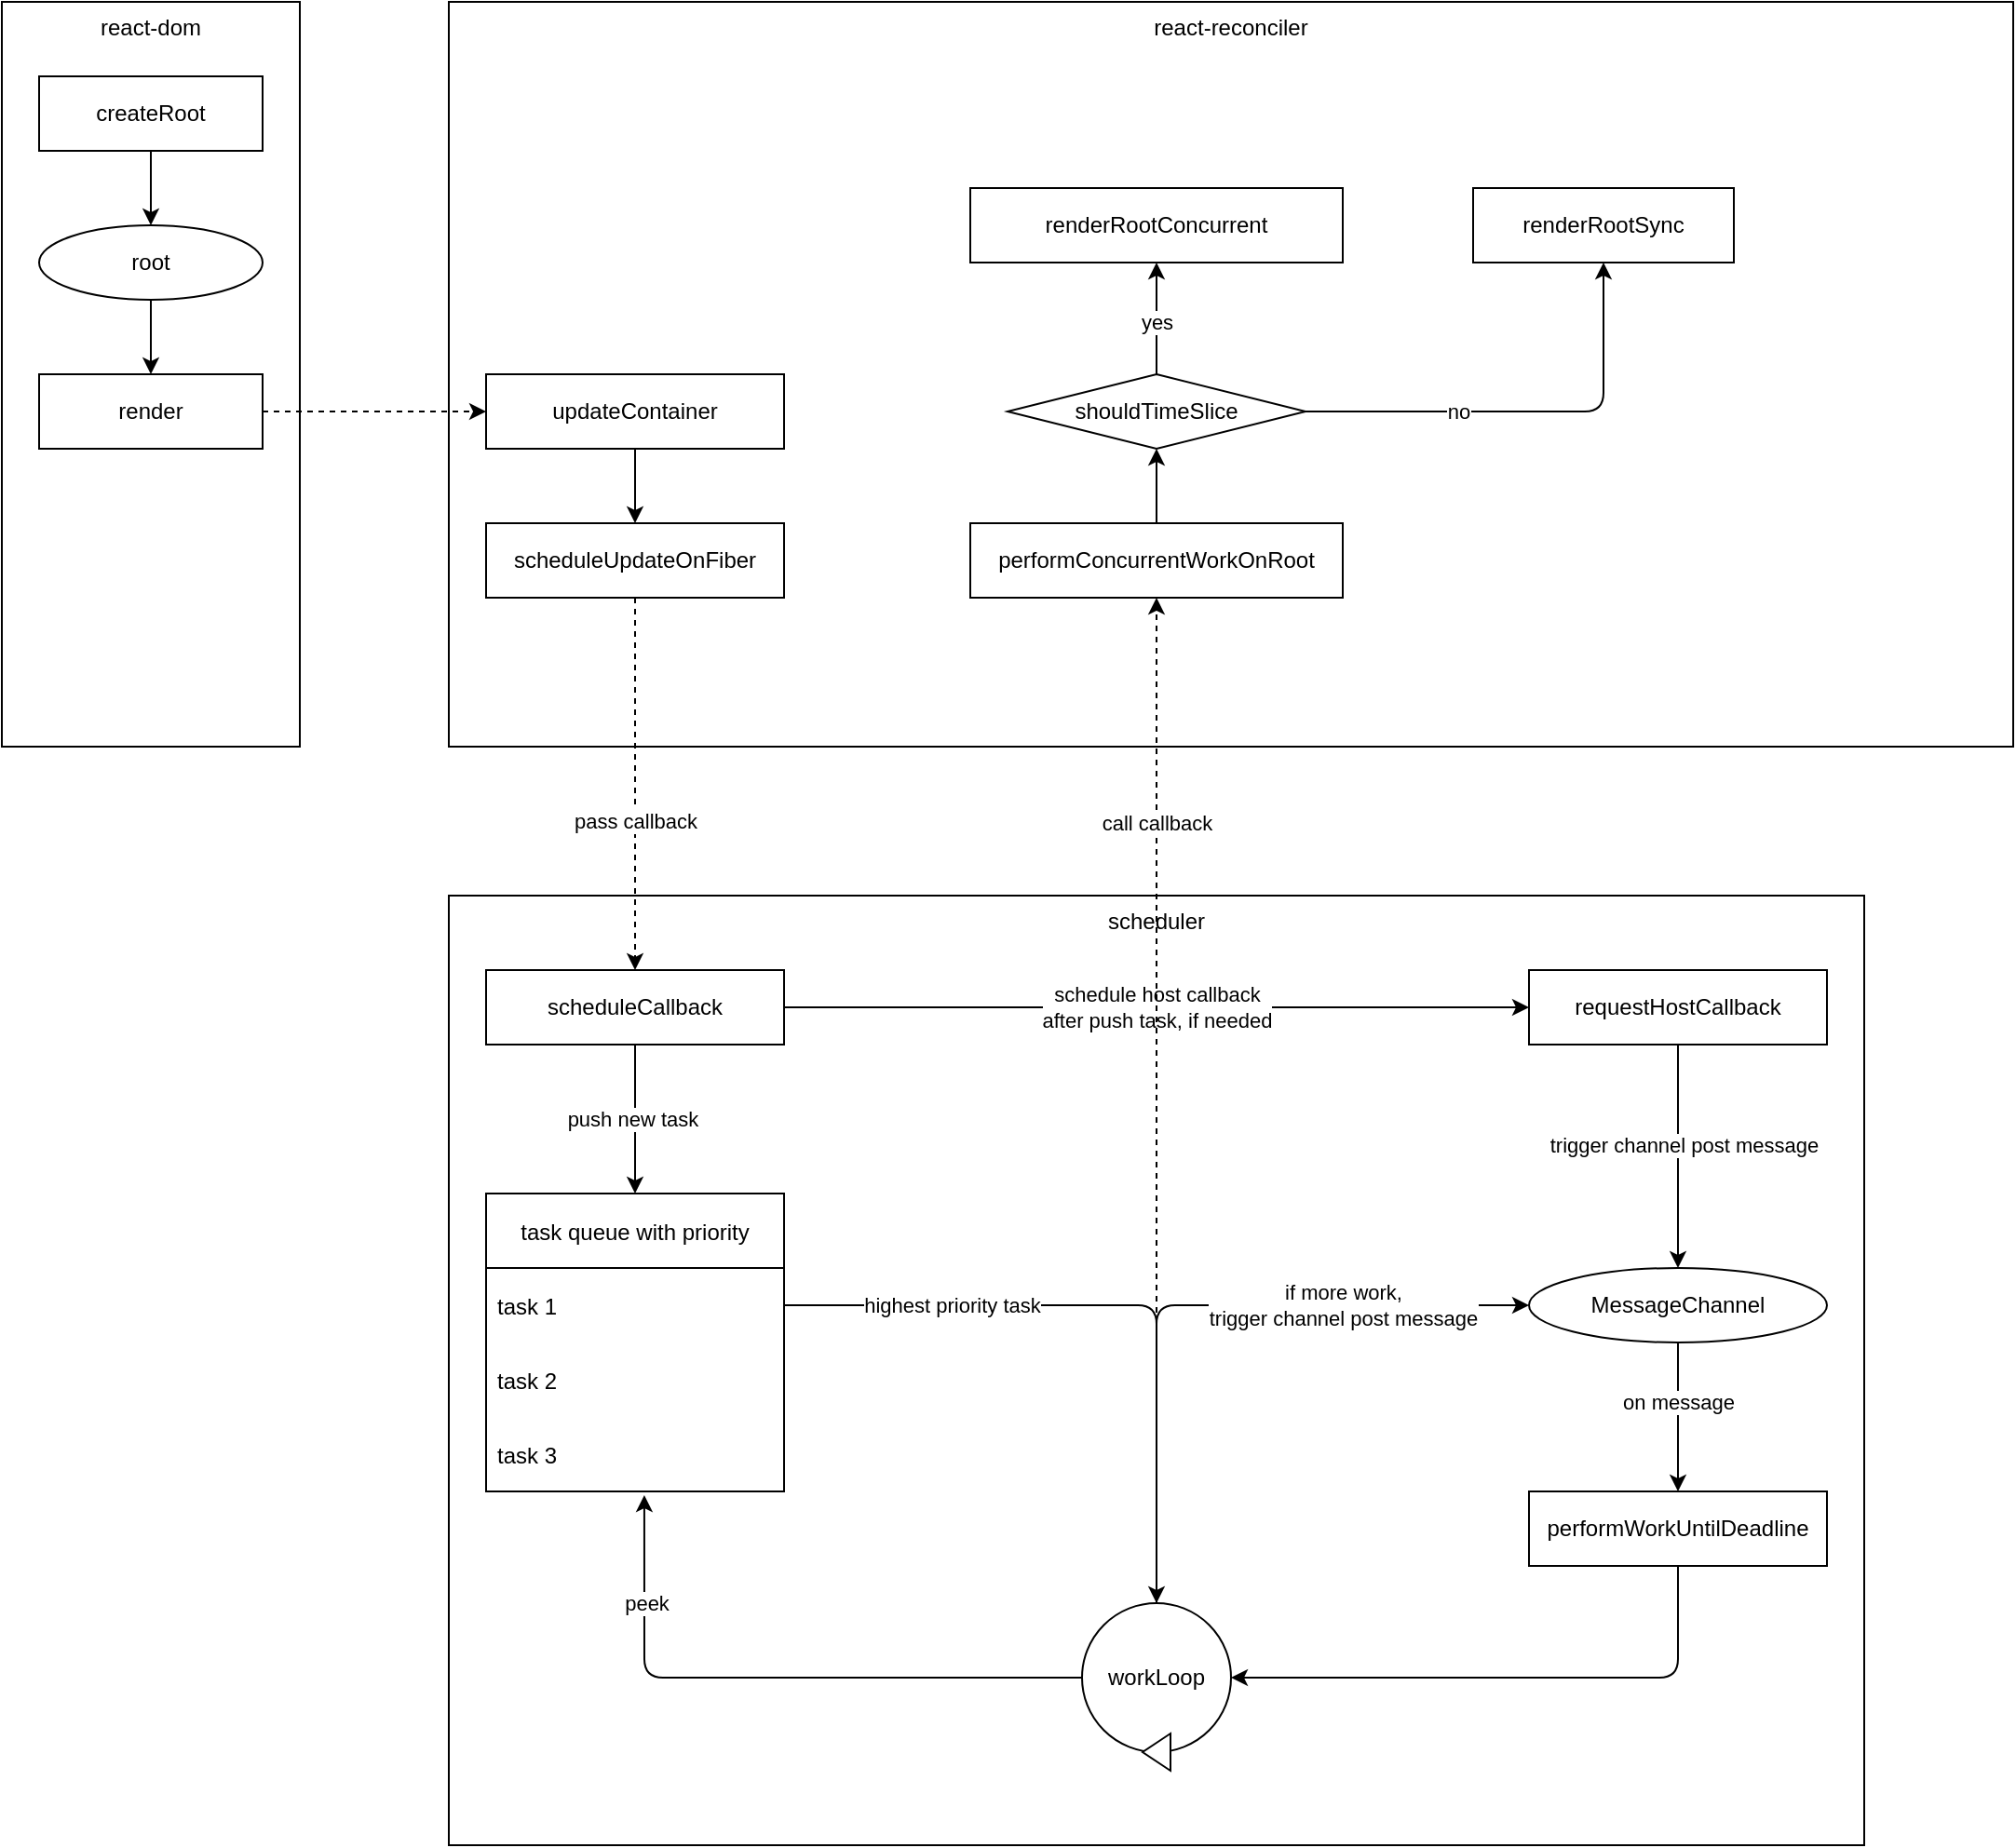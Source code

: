 <mxfile>
    <diagram id="H2QcpyqV-shxB0VrHPEm" name="第 1 页">
        <mxGraphModel dx="581" dy="460" grid="1" gridSize="10" guides="1" tooltips="1" connect="1" arrows="1" fold="1" page="1" pageScale="1" pageWidth="1600" pageHeight="1200" math="0" shadow="0">
            <root>
                <mxCell id="0"/>
                <mxCell id="1" parent="0"/>
                <mxCell id="2" value="react-dom" style="rounded=0;whiteSpace=wrap;html=1;verticalAlign=top;" vertex="1" parent="1">
                    <mxGeometry x="40" y="40" width="160" height="400" as="geometry"/>
                </mxCell>
                <mxCell id="8" value="" style="edgeStyle=none;html=1;" edge="1" parent="1" source="3" target="5">
                    <mxGeometry relative="1" as="geometry"/>
                </mxCell>
                <mxCell id="3" value="createRoot" style="rounded=0;whiteSpace=wrap;html=1;" vertex="1" parent="1">
                    <mxGeometry x="60" y="80" width="120" height="40" as="geometry"/>
                </mxCell>
                <mxCell id="10" value="" style="edgeStyle=none;html=1;" edge="1" parent="1" source="5" target="9">
                    <mxGeometry relative="1" as="geometry"/>
                </mxCell>
                <mxCell id="5" value="root" style="ellipse;whiteSpace=wrap;html=1;" vertex="1" parent="1">
                    <mxGeometry x="60" y="160" width="120" height="40" as="geometry"/>
                </mxCell>
                <mxCell id="9" value="render" style="rounded=0;whiteSpace=wrap;html=1;" vertex="1" parent="1">
                    <mxGeometry x="60" y="240" width="120" height="40" as="geometry"/>
                </mxCell>
                <mxCell id="11" value="react-reconciler" style="rounded=0;whiteSpace=wrap;html=1;verticalAlign=top;" vertex="1" parent="1">
                    <mxGeometry x="280" y="40" width="840" height="400" as="geometry"/>
                </mxCell>
                <mxCell id="17" value="" style="edgeStyle=none;html=1;" edge="1" parent="1" source="12" target="16">
                    <mxGeometry relative="1" as="geometry"/>
                </mxCell>
                <mxCell id="12" value="updateContainer" style="rounded=0;whiteSpace=wrap;html=1;" vertex="1" parent="1">
                    <mxGeometry x="300" y="240" width="160" height="40" as="geometry"/>
                </mxCell>
                <mxCell id="15" style="edgeStyle=none;html=1;entryX=0;entryY=0.5;entryDx=0;entryDy=0;dashed=1;" edge="1" parent="1" source="9" target="12">
                    <mxGeometry relative="1" as="geometry"/>
                </mxCell>
                <mxCell id="16" value="scheduleUpdateOnFiber" style="rounded=0;whiteSpace=wrap;html=1;" vertex="1" parent="1">
                    <mxGeometry x="300" y="320" width="160" height="40" as="geometry"/>
                </mxCell>
                <mxCell id="18" value="scheduler" style="rounded=0;whiteSpace=wrap;html=1;verticalAlign=top;" vertex="1" parent="1">
                    <mxGeometry x="280" y="520" width="760" height="510" as="geometry"/>
                </mxCell>
                <mxCell id="29" value="push new task&amp;nbsp;" style="edgeStyle=none;html=1;" edge="1" parent="1" source="19">
                    <mxGeometry relative="1" as="geometry">
                        <mxPoint x="380" y="680" as="targetPoint"/>
                    </mxGeometry>
                </mxCell>
                <mxCell id="39" value="schedule host callback&lt;br&gt;after push task, if needed" style="edgeStyle=none;html=1;" edge="1" parent="1" source="19" target="34">
                    <mxGeometry relative="1" as="geometry"/>
                </mxCell>
                <mxCell id="19" value="scheduleCallback" style="rounded=0;whiteSpace=wrap;html=1;" vertex="1" parent="1">
                    <mxGeometry x="300" y="560" width="160" height="40" as="geometry"/>
                </mxCell>
                <mxCell id="21" style="edgeStyle=none;html=1;dashed=1;" edge="1" parent="1" source="16" target="19">
                    <mxGeometry relative="1" as="geometry"/>
                </mxCell>
                <mxCell id="67" value="pass callback" style="edgeLabel;html=1;align=center;verticalAlign=middle;resizable=0;points=[];" vertex="1" connectable="0" parent="21">
                    <mxGeometry x="0.215" relative="1" as="geometry">
                        <mxPoint y="-2" as="offset"/>
                    </mxGeometry>
                </mxCell>
                <mxCell id="30" value="task queue with priority" style="swimlane;fontStyle=0;childLayout=stackLayout;horizontal=1;startSize=40;horizontalStack=0;resizeParent=1;resizeParentMax=0;resizeLast=0;collapsible=1;marginBottom=0;" vertex="1" parent="1">
                    <mxGeometry x="300" y="680" width="160" height="160" as="geometry">
                        <mxRectangle x="300" y="680" width="160" height="30" as="alternateBounds"/>
                    </mxGeometry>
                </mxCell>
                <mxCell id="31" value="task 1" style="text;strokeColor=none;fillColor=none;align=left;verticalAlign=middle;spacingLeft=4;spacingRight=4;overflow=hidden;points=[[0,0.5],[1,0.5]];portConstraint=eastwest;rotatable=0;" vertex="1" parent="30">
                    <mxGeometry y="40" width="160" height="40" as="geometry"/>
                </mxCell>
                <mxCell id="32" value="task 2" style="text;strokeColor=none;fillColor=none;align=left;verticalAlign=middle;spacingLeft=4;spacingRight=4;overflow=hidden;points=[[0,0.5],[1,0.5]];portConstraint=eastwest;rotatable=0;" vertex="1" parent="30">
                    <mxGeometry y="80" width="160" height="40" as="geometry"/>
                </mxCell>
                <mxCell id="33" value="task 3" style="text;strokeColor=none;fillColor=none;align=left;verticalAlign=middle;spacingLeft=4;spacingRight=4;overflow=hidden;points=[[0,0.5],[1,0.5]];portConstraint=eastwest;rotatable=0;" vertex="1" parent="30">
                    <mxGeometry y="120" width="160" height="40" as="geometry"/>
                </mxCell>
                <mxCell id="37" value="" style="edgeStyle=none;html=1;" edge="1" parent="1" source="34" target="36">
                    <mxGeometry relative="1" as="geometry"/>
                </mxCell>
                <mxCell id="38" value="trigger channel post message" style="edgeLabel;html=1;align=center;verticalAlign=middle;resizable=0;points=[];" vertex="1" connectable="0" parent="37">
                    <mxGeometry x="-0.1" y="3" relative="1" as="geometry">
                        <mxPoint as="offset"/>
                    </mxGeometry>
                </mxCell>
                <mxCell id="34" value="requestHostCallback" style="rounded=0;whiteSpace=wrap;html=1;" vertex="1" parent="1">
                    <mxGeometry x="860" y="560" width="160" height="40" as="geometry"/>
                </mxCell>
                <mxCell id="41" value="" style="edgeStyle=none;html=1;" edge="1" parent="1" source="36" target="40">
                    <mxGeometry relative="1" as="geometry"/>
                </mxCell>
                <mxCell id="42" value="on message" style="edgeLabel;html=1;align=center;verticalAlign=middle;resizable=0;points=[];" vertex="1" connectable="0" parent="41">
                    <mxGeometry x="-0.212" relative="1" as="geometry">
                        <mxPoint as="offset"/>
                    </mxGeometry>
                </mxCell>
                <mxCell id="36" value="MessageChannel" style="ellipse;whiteSpace=wrap;html=1;" vertex="1" parent="1">
                    <mxGeometry x="860" y="720" width="160" height="40" as="geometry"/>
                </mxCell>
                <mxCell id="44" style="edgeStyle=none;html=1;" edge="1" parent="1" source="40" target="43">
                    <mxGeometry relative="1" as="geometry">
                        <Array as="points">
                            <mxPoint x="940" y="940"/>
                        </Array>
                    </mxGeometry>
                </mxCell>
                <mxCell id="40" value="performWorkUntilDeadline" style="rounded=0;whiteSpace=wrap;html=1;" vertex="1" parent="1">
                    <mxGeometry x="860" y="840" width="160" height="40" as="geometry"/>
                </mxCell>
                <mxCell id="47" style="edgeStyle=none;html=1;entryX=0.531;entryY=1.05;entryDx=0;entryDy=0;entryPerimeter=0;" edge="1" parent="1" source="43" target="33">
                    <mxGeometry relative="1" as="geometry">
                        <Array as="points">
                            <mxPoint x="385" y="940"/>
                        </Array>
                    </mxGeometry>
                </mxCell>
                <mxCell id="57" value="peek" style="edgeLabel;html=1;align=center;verticalAlign=middle;resizable=0;points=[];" vertex="1" connectable="0" parent="47">
                    <mxGeometry x="0.566" y="-1" relative="1" as="geometry">
                        <mxPoint y="-15" as="offset"/>
                    </mxGeometry>
                </mxCell>
                <mxCell id="64" style="edgeStyle=none;html=1;" edge="1" parent="1" source="43" target="36">
                    <mxGeometry relative="1" as="geometry">
                        <Array as="points">
                            <mxPoint x="660" y="740"/>
                        </Array>
                    </mxGeometry>
                </mxCell>
                <mxCell id="66" value="if more work,&lt;br&gt;trigger channel post message" style="edgeLabel;html=1;align=center;verticalAlign=middle;resizable=0;points=[];" vertex="1" connectable="0" parent="64">
                    <mxGeometry x="0.479" y="2" relative="1" as="geometry">
                        <mxPoint x="-6" y="2" as="offset"/>
                    </mxGeometry>
                </mxCell>
                <mxCell id="71" style="edgeStyle=none;html=1;dashed=1;" edge="1" parent="1" source="43" target="69">
                    <mxGeometry relative="1" as="geometry">
                        <mxPoint x="660" y="450" as="targetPoint"/>
                    </mxGeometry>
                </mxCell>
                <mxCell id="72" value="call callback" style="edgeLabel;html=1;align=center;verticalAlign=middle;resizable=0;points=[];" vertex="1" connectable="0" parent="71">
                    <mxGeometry x="0.55" relative="1" as="geometry">
                        <mxPoint y="-1" as="offset"/>
                    </mxGeometry>
                </mxCell>
                <mxCell id="43" value="workLoop" style="ellipse;whiteSpace=wrap;html=1;aspect=fixed;" vertex="1" parent="1">
                    <mxGeometry x="620" y="900" width="80" height="80" as="geometry"/>
                </mxCell>
                <mxCell id="54" style="edgeStyle=none;html=1;" edge="1" parent="1" source="31" target="43">
                    <mxGeometry relative="1" as="geometry">
                        <Array as="points">
                            <mxPoint x="660" y="740"/>
                        </Array>
                    </mxGeometry>
                </mxCell>
                <mxCell id="65" value="highest priority task" style="edgeLabel;html=1;align=center;verticalAlign=middle;resizable=0;points=[];" vertex="1" connectable="0" parent="54">
                    <mxGeometry x="-0.585" y="-3" relative="1" as="geometry">
                        <mxPoint x="15" y="-3" as="offset"/>
                    </mxGeometry>
                </mxCell>
                <mxCell id="60" value="" style="triangle;whiteSpace=wrap;html=1;direction=west;" vertex="1" parent="1">
                    <mxGeometry x="652.5" y="970" width="15" height="20" as="geometry"/>
                </mxCell>
                <mxCell id="75" value="" style="edgeStyle=none;html=1;" edge="1" parent="1" source="69" target="74">
                    <mxGeometry relative="1" as="geometry"/>
                </mxCell>
                <mxCell id="69" value="performConcurrentWorkOnRoot" style="rounded=0;whiteSpace=wrap;html=1;" vertex="1" parent="1">
                    <mxGeometry x="560" y="320" width="200" height="40" as="geometry"/>
                </mxCell>
                <mxCell id="77" value="" style="edgeStyle=none;html=1;" edge="1" parent="1" source="74" target="76">
                    <mxGeometry relative="1" as="geometry"/>
                </mxCell>
                <mxCell id="78" value="yes" style="edgeLabel;html=1;align=center;verticalAlign=middle;resizable=0;points=[];" vertex="1" connectable="0" parent="77">
                    <mxGeometry x="-0.175" y="-2" relative="1" as="geometry">
                        <mxPoint x="-2" y="-3" as="offset"/>
                    </mxGeometry>
                </mxCell>
                <mxCell id="80" style="edgeStyle=none;html=1;" edge="1" parent="1" source="74" target="79">
                    <mxGeometry relative="1" as="geometry">
                        <Array as="points">
                            <mxPoint x="900" y="260"/>
                        </Array>
                    </mxGeometry>
                </mxCell>
                <mxCell id="81" value="no" style="edgeLabel;html=1;align=center;verticalAlign=middle;resizable=0;points=[];" vertex="1" connectable="0" parent="80">
                    <mxGeometry x="-0.317" y="-1" relative="1" as="geometry">
                        <mxPoint y="-1" as="offset"/>
                    </mxGeometry>
                </mxCell>
                <mxCell id="74" value="shouldTimeSlice" style="rhombus;whiteSpace=wrap;html=1;" vertex="1" parent="1">
                    <mxGeometry x="580" y="240" width="160" height="40" as="geometry"/>
                </mxCell>
                <mxCell id="76" value="renderRootConcurrent" style="rounded=0;whiteSpace=wrap;html=1;" vertex="1" parent="1">
                    <mxGeometry x="560" y="140" width="200" height="40" as="geometry"/>
                </mxCell>
                <mxCell id="79" value="renderRootSync" style="rounded=0;whiteSpace=wrap;html=1;" vertex="1" parent="1">
                    <mxGeometry x="830" y="140" width="140" height="40" as="geometry"/>
                </mxCell>
            </root>
        </mxGraphModel>
    </diagram>
</mxfile>